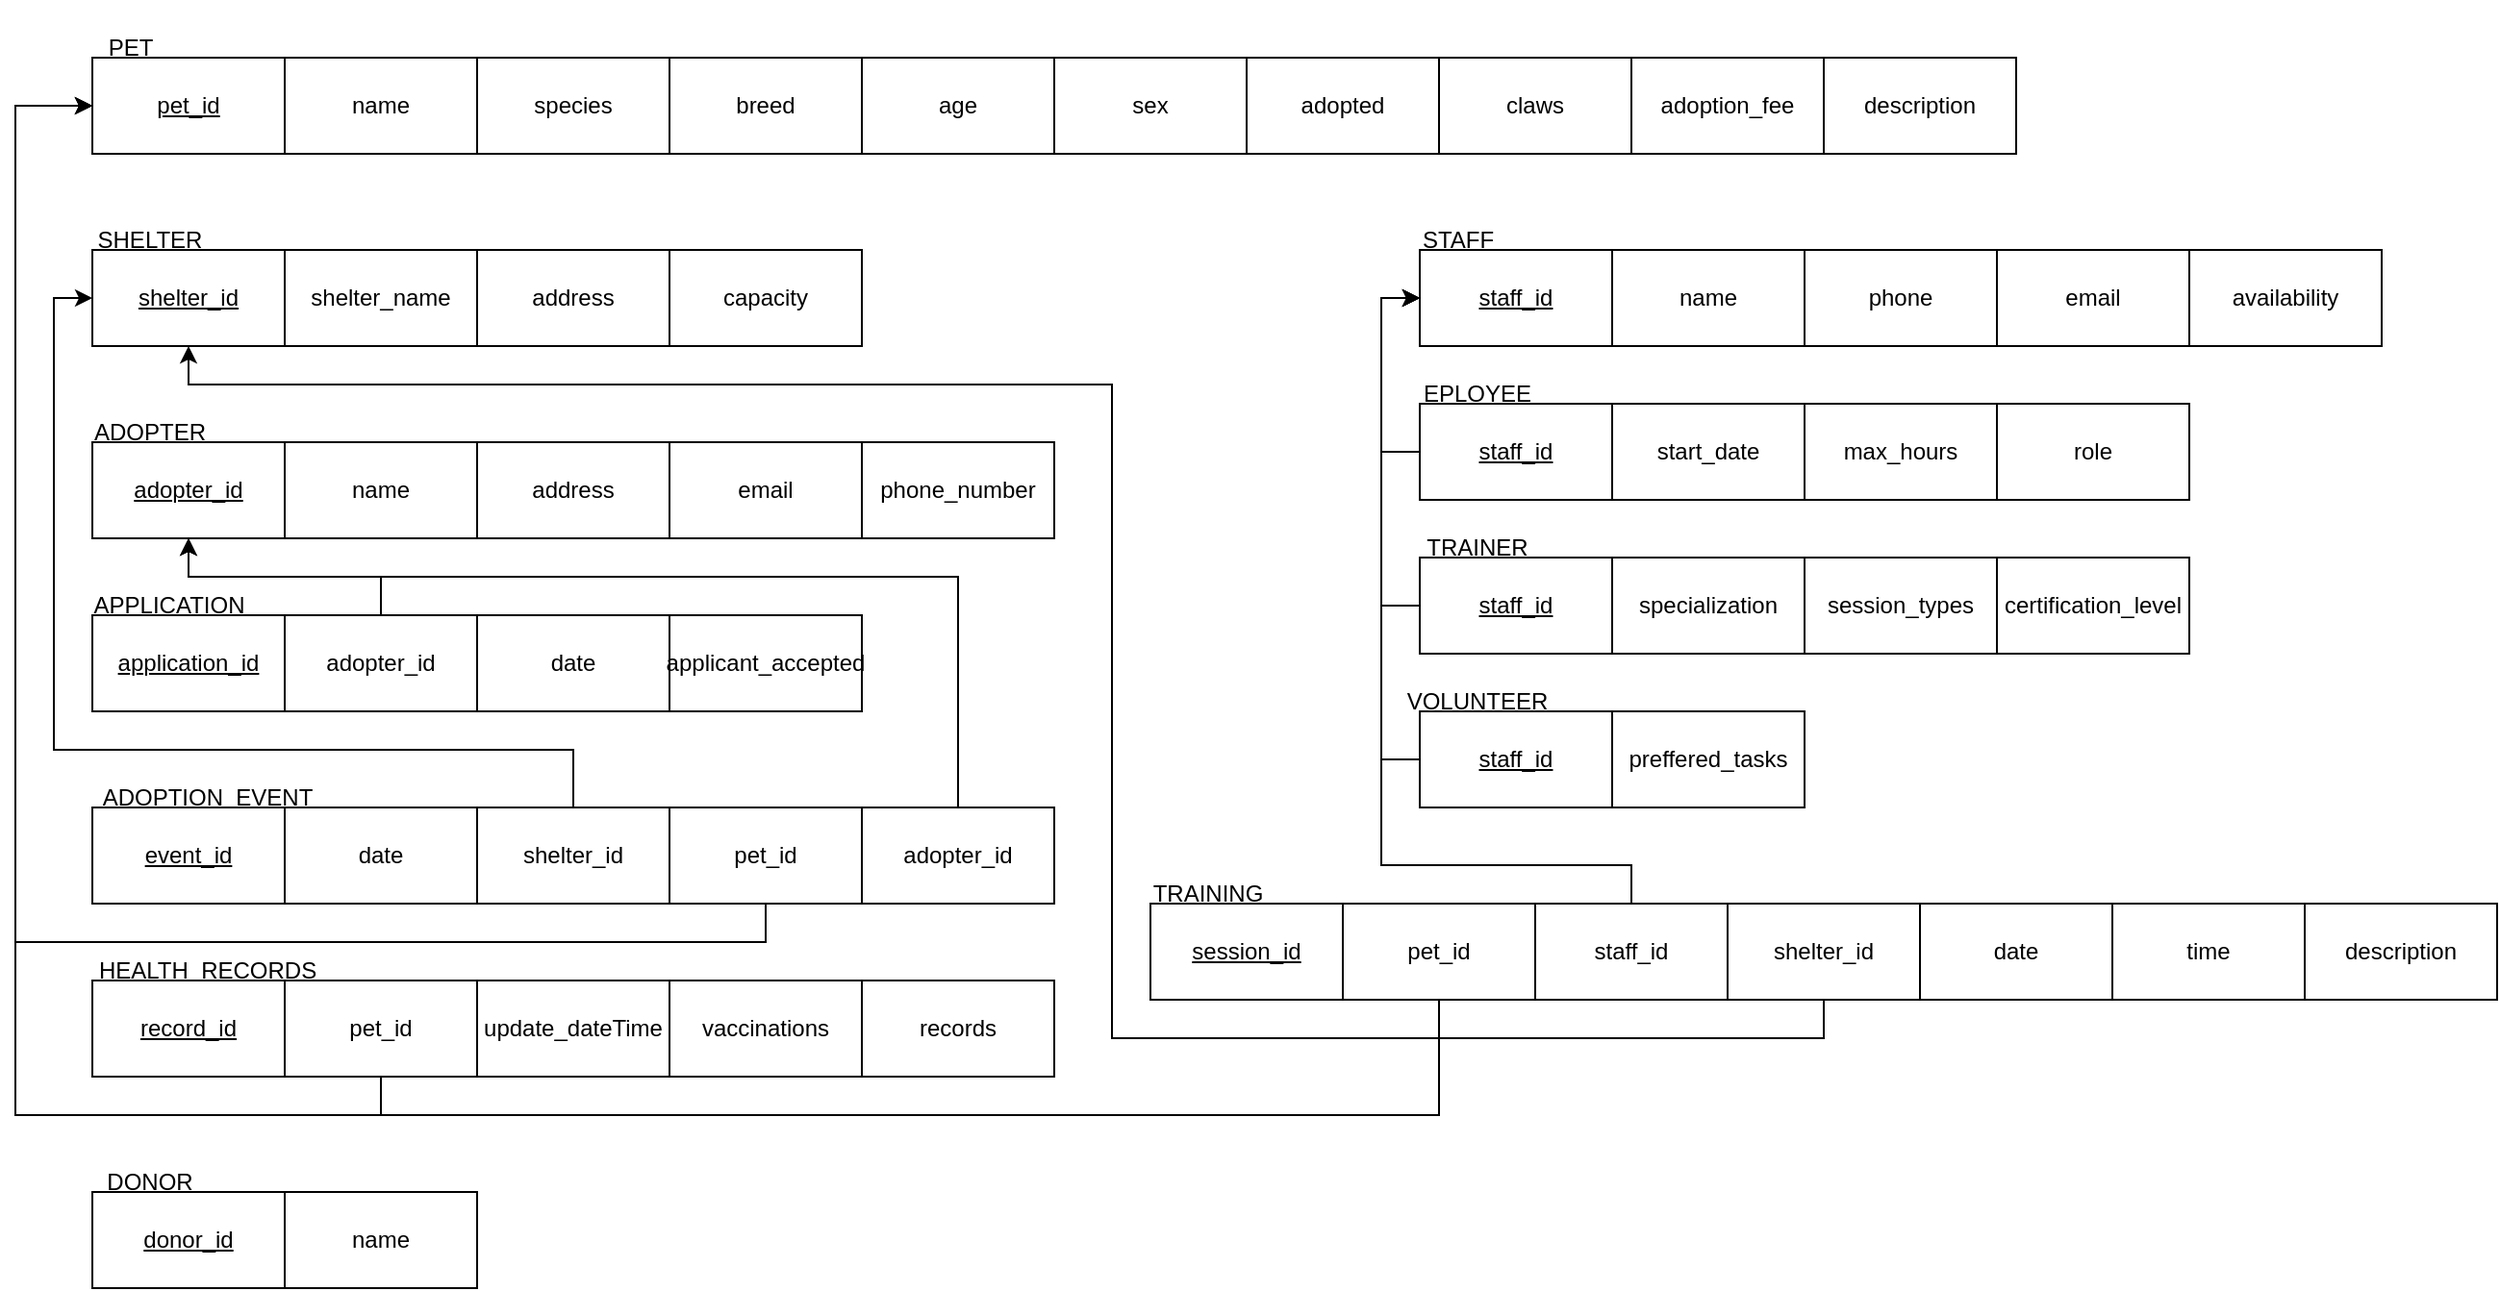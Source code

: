 <mxfile version="25.0.3">
  <diagram id="R2lEEEUBdFMjLlhIrx00" name="Page-1">
    <mxGraphModel dx="1393" dy="788" grid="1" gridSize="10" guides="1" tooltips="1" connect="1" arrows="1" fold="1" page="1" pageScale="1" pageWidth="850" pageHeight="1100" math="0" shadow="0" extFonts="Permanent Marker^https://fonts.googleapis.com/css?family=Permanent+Marker">
      <root>
        <mxCell id="0" />
        <mxCell id="1" parent="0" />
        <mxCell id="XG73KZ5HPYdIXfggcieg-1" value="PET" style="text;html=1;align=center;verticalAlign=middle;whiteSpace=wrap;rounded=0;" vertex="1" parent="1">
          <mxGeometry x="70" y="120" width="120" height="50" as="geometry" />
        </mxCell>
        <mxCell id="XG73KZ5HPYdIXfggcieg-3" value="&lt;u&gt;pet_id&lt;/u&gt;" style="rounded=0;whiteSpace=wrap;html=1;" vertex="1" parent="1">
          <mxGeometry x="110" y="150" width="100" height="50" as="geometry" />
        </mxCell>
        <mxCell id="XG73KZ5HPYdIXfggcieg-4" value="name" style="rounded=0;whiteSpace=wrap;html=1;" vertex="1" parent="1">
          <mxGeometry x="210" y="150" width="100" height="50" as="geometry" />
        </mxCell>
        <mxCell id="XG73KZ5HPYdIXfggcieg-5" value="species" style="rounded=0;whiteSpace=wrap;html=1;" vertex="1" parent="1">
          <mxGeometry x="310" y="150" width="100" height="50" as="geometry" />
        </mxCell>
        <mxCell id="XG73KZ5HPYdIXfggcieg-6" value="breed" style="rounded=0;whiteSpace=wrap;html=1;" vertex="1" parent="1">
          <mxGeometry x="410" y="150" width="100" height="50" as="geometry" />
        </mxCell>
        <mxCell id="XG73KZ5HPYdIXfggcieg-7" value="age" style="rounded=0;whiteSpace=wrap;html=1;" vertex="1" parent="1">
          <mxGeometry x="510" y="150" width="100" height="50" as="geometry" />
        </mxCell>
        <mxCell id="XG73KZ5HPYdIXfggcieg-8" value="sex" style="rounded=0;whiteSpace=wrap;html=1;" vertex="1" parent="1">
          <mxGeometry x="610" y="150" width="100" height="50" as="geometry" />
        </mxCell>
        <mxCell id="XG73KZ5HPYdIXfggcieg-9" value="adopted" style="rounded=0;whiteSpace=wrap;html=1;" vertex="1" parent="1">
          <mxGeometry x="710" y="150" width="100" height="50" as="geometry" />
        </mxCell>
        <mxCell id="XG73KZ5HPYdIXfggcieg-10" value="claws" style="rounded=0;whiteSpace=wrap;html=1;" vertex="1" parent="1">
          <mxGeometry x="810" y="150" width="100" height="50" as="geometry" />
        </mxCell>
        <mxCell id="XG73KZ5HPYdIXfggcieg-11" value="adoption_fee" style="rounded=0;whiteSpace=wrap;html=1;" vertex="1" parent="1">
          <mxGeometry x="910" y="150" width="100" height="50" as="geometry" />
        </mxCell>
        <mxCell id="XG73KZ5HPYdIXfggcieg-12" value="description" style="rounded=0;whiteSpace=wrap;html=1;" vertex="1" parent="1">
          <mxGeometry x="1010" y="150" width="100" height="50" as="geometry" />
        </mxCell>
        <mxCell id="XG73KZ5HPYdIXfggcieg-13" value="SHELTER" style="text;html=1;align=center;verticalAlign=middle;whiteSpace=wrap;rounded=0;" vertex="1" parent="1">
          <mxGeometry x="110" y="230" width="60" height="30" as="geometry" />
        </mxCell>
        <mxCell id="XG73KZ5HPYdIXfggcieg-14" value="&lt;u&gt;shelter_id&lt;/u&gt;" style="rounded=0;whiteSpace=wrap;html=1;" vertex="1" parent="1">
          <mxGeometry x="110" y="250" width="100" height="50" as="geometry" />
        </mxCell>
        <mxCell id="XG73KZ5HPYdIXfggcieg-15" value="shelter_name" style="rounded=0;whiteSpace=wrap;html=1;" vertex="1" parent="1">
          <mxGeometry x="210" y="250" width="100" height="50" as="geometry" />
        </mxCell>
        <mxCell id="XG73KZ5HPYdIXfggcieg-16" value="address" style="rounded=0;whiteSpace=wrap;html=1;" vertex="1" parent="1">
          <mxGeometry x="310" y="250" width="100" height="50" as="geometry" />
        </mxCell>
        <mxCell id="XG73KZ5HPYdIXfggcieg-17" value="capacity" style="rounded=0;whiteSpace=wrap;html=1;" vertex="1" parent="1">
          <mxGeometry x="410" y="250" width="100" height="50" as="geometry" />
        </mxCell>
        <mxCell id="XG73KZ5HPYdIXfggcieg-18" value="ADOPTER" style="text;html=1;align=center;verticalAlign=middle;whiteSpace=wrap;rounded=0;" vertex="1" parent="1">
          <mxGeometry x="110" y="330" width="60" height="30" as="geometry" />
        </mxCell>
        <mxCell id="XG73KZ5HPYdIXfggcieg-19" value="&lt;u&gt;adopter_id&lt;/u&gt;" style="rounded=0;whiteSpace=wrap;html=1;" vertex="1" parent="1">
          <mxGeometry x="110" y="350" width="100" height="50" as="geometry" />
        </mxCell>
        <mxCell id="XG73KZ5HPYdIXfggcieg-20" value="name" style="rounded=0;whiteSpace=wrap;html=1;" vertex="1" parent="1">
          <mxGeometry x="210" y="350" width="100" height="50" as="geometry" />
        </mxCell>
        <mxCell id="XG73KZ5HPYdIXfggcieg-21" value="address" style="rounded=0;whiteSpace=wrap;html=1;" vertex="1" parent="1">
          <mxGeometry x="310" y="350" width="100" height="50" as="geometry" />
        </mxCell>
        <mxCell id="XG73KZ5HPYdIXfggcieg-22" value="email" style="rounded=0;whiteSpace=wrap;html=1;" vertex="1" parent="1">
          <mxGeometry x="410" y="350" width="100" height="50" as="geometry" />
        </mxCell>
        <mxCell id="XG73KZ5HPYdIXfggcieg-23" value="phone_number" style="rounded=0;whiteSpace=wrap;html=1;" vertex="1" parent="1">
          <mxGeometry x="510" y="350" width="100" height="50" as="geometry" />
        </mxCell>
        <mxCell id="XG73KZ5HPYdIXfggcieg-24" value="APPLICATION" style="text;html=1;align=center;verticalAlign=middle;whiteSpace=wrap;rounded=0;" vertex="1" parent="1">
          <mxGeometry x="120" y="420" width="60" height="30" as="geometry" />
        </mxCell>
        <mxCell id="XG73KZ5HPYdIXfggcieg-25" value="&lt;u&gt;application_id&lt;/u&gt;" style="rounded=0;whiteSpace=wrap;html=1;" vertex="1" parent="1">
          <mxGeometry x="110" y="440" width="100" height="50" as="geometry" />
        </mxCell>
        <mxCell id="XG73KZ5HPYdIXfggcieg-82" style="edgeStyle=orthogonalEdgeStyle;rounded=0;orthogonalLoop=1;jettySize=auto;html=1;exitX=0.5;exitY=0;exitDx=0;exitDy=0;entryX=0.5;entryY=1;entryDx=0;entryDy=0;" edge="1" parent="1" source="XG73KZ5HPYdIXfggcieg-26" target="XG73KZ5HPYdIXfggcieg-19">
          <mxGeometry relative="1" as="geometry" />
        </mxCell>
        <mxCell id="XG73KZ5HPYdIXfggcieg-26" value="adopter_id" style="rounded=0;whiteSpace=wrap;html=1;" vertex="1" parent="1">
          <mxGeometry x="210" y="440" width="100" height="50" as="geometry" />
        </mxCell>
        <mxCell id="XG73KZ5HPYdIXfggcieg-27" value="date" style="rounded=0;whiteSpace=wrap;html=1;" vertex="1" parent="1">
          <mxGeometry x="310" y="440" width="100" height="50" as="geometry" />
        </mxCell>
        <mxCell id="XG73KZ5HPYdIXfggcieg-28" value="applicant_accepted" style="rounded=0;whiteSpace=wrap;html=1;" vertex="1" parent="1">
          <mxGeometry x="410" y="440" width="100" height="50" as="geometry" />
        </mxCell>
        <mxCell id="XG73KZ5HPYdIXfggcieg-29" value="DONOR" style="text;html=1;align=center;verticalAlign=middle;whiteSpace=wrap;rounded=0;" vertex="1" parent="1">
          <mxGeometry x="110" y="720" width="60" height="30" as="geometry" />
        </mxCell>
        <mxCell id="XG73KZ5HPYdIXfggcieg-30" value="&lt;u&gt;donor_id&lt;/u&gt;" style="rounded=0;whiteSpace=wrap;html=1;" vertex="1" parent="1">
          <mxGeometry x="110" y="740" width="100" height="50" as="geometry" />
        </mxCell>
        <mxCell id="XG73KZ5HPYdIXfggcieg-31" value="name" style="rounded=0;whiteSpace=wrap;html=1;" vertex="1" parent="1">
          <mxGeometry x="210" y="740" width="100" height="50" as="geometry" />
        </mxCell>
        <mxCell id="XG73KZ5HPYdIXfggcieg-32" value="ADOPTION_EVENT" style="text;html=1;align=center;verticalAlign=middle;whiteSpace=wrap;rounded=0;" vertex="1" parent="1">
          <mxGeometry x="140" y="520" width="60" height="30" as="geometry" />
        </mxCell>
        <mxCell id="XG73KZ5HPYdIXfggcieg-33" value="&lt;u&gt;event_id&lt;/u&gt;" style="rounded=0;whiteSpace=wrap;html=1;" vertex="1" parent="1">
          <mxGeometry x="110" y="540" width="100" height="50" as="geometry" />
        </mxCell>
        <mxCell id="XG73KZ5HPYdIXfggcieg-34" value="date" style="rounded=0;whiteSpace=wrap;html=1;" vertex="1" parent="1">
          <mxGeometry x="210" y="540" width="100" height="50" as="geometry" />
        </mxCell>
        <mxCell id="XG73KZ5HPYdIXfggcieg-79" style="edgeStyle=orthogonalEdgeStyle;rounded=0;orthogonalLoop=1;jettySize=auto;html=1;exitX=0.5;exitY=0;exitDx=0;exitDy=0;entryX=0;entryY=0.5;entryDx=0;entryDy=0;" edge="1" parent="1" source="XG73KZ5HPYdIXfggcieg-35" target="XG73KZ5HPYdIXfggcieg-14">
          <mxGeometry relative="1" as="geometry">
            <Array as="points">
              <mxPoint x="360" y="510" />
              <mxPoint x="90" y="510" />
              <mxPoint x="90" y="275" />
            </Array>
          </mxGeometry>
        </mxCell>
        <mxCell id="XG73KZ5HPYdIXfggcieg-35" value="shelter_id" style="rounded=0;whiteSpace=wrap;html=1;" vertex="1" parent="1">
          <mxGeometry x="310" y="540" width="100" height="50" as="geometry" />
        </mxCell>
        <mxCell id="XG73KZ5HPYdIXfggcieg-78" style="edgeStyle=orthogonalEdgeStyle;rounded=0;orthogonalLoop=1;jettySize=auto;html=1;exitX=0.5;exitY=1;exitDx=0;exitDy=0;entryX=0;entryY=0.5;entryDx=0;entryDy=0;" edge="1" parent="1" source="XG73KZ5HPYdIXfggcieg-36" target="XG73KZ5HPYdIXfggcieg-3">
          <mxGeometry relative="1" as="geometry">
            <Array as="points">
              <mxPoint x="460" y="610" />
              <mxPoint x="70" y="610" />
              <mxPoint x="70" y="175" />
            </Array>
          </mxGeometry>
        </mxCell>
        <mxCell id="XG73KZ5HPYdIXfggcieg-36" value="pet_id" style="rounded=0;whiteSpace=wrap;html=1;" vertex="1" parent="1">
          <mxGeometry x="410" y="540" width="100" height="50" as="geometry" />
        </mxCell>
        <mxCell id="XG73KZ5HPYdIXfggcieg-80" style="edgeStyle=orthogonalEdgeStyle;rounded=0;orthogonalLoop=1;jettySize=auto;html=1;exitX=0.5;exitY=0;exitDx=0;exitDy=0;entryX=0.5;entryY=1;entryDx=0;entryDy=0;" edge="1" parent="1" source="XG73KZ5HPYdIXfggcieg-37" target="XG73KZ5HPYdIXfggcieg-19">
          <mxGeometry relative="1" as="geometry">
            <Array as="points">
              <mxPoint x="560" y="420" />
              <mxPoint x="160" y="420" />
            </Array>
          </mxGeometry>
        </mxCell>
        <mxCell id="XG73KZ5HPYdIXfggcieg-37" value="adopter_id" style="rounded=0;whiteSpace=wrap;html=1;" vertex="1" parent="1">
          <mxGeometry x="510" y="540" width="100" height="50" as="geometry" />
        </mxCell>
        <mxCell id="XG73KZ5HPYdIXfggcieg-38" value="HEALTH_RECORDS" style="text;html=1;align=center;verticalAlign=middle;whiteSpace=wrap;rounded=0;" vertex="1" parent="1">
          <mxGeometry x="140" y="610" width="60" height="30" as="geometry" />
        </mxCell>
        <mxCell id="XG73KZ5HPYdIXfggcieg-39" value="&lt;u&gt;record_id&lt;/u&gt;" style="rounded=0;whiteSpace=wrap;html=1;" vertex="1" parent="1">
          <mxGeometry x="110" y="630" width="100" height="50" as="geometry" />
        </mxCell>
        <mxCell id="XG73KZ5HPYdIXfggcieg-76" style="edgeStyle=orthogonalEdgeStyle;rounded=0;orthogonalLoop=1;jettySize=auto;html=1;exitX=0.5;exitY=1;exitDx=0;exitDy=0;entryX=0;entryY=0.5;entryDx=0;entryDy=0;" edge="1" parent="1" source="XG73KZ5HPYdIXfggcieg-40" target="XG73KZ5HPYdIXfggcieg-3">
          <mxGeometry relative="1" as="geometry">
            <Array as="points">
              <mxPoint x="260" y="700" />
              <mxPoint x="70" y="700" />
              <mxPoint x="70" y="175" />
            </Array>
          </mxGeometry>
        </mxCell>
        <mxCell id="XG73KZ5HPYdIXfggcieg-40" value="pet_id" style="rounded=0;whiteSpace=wrap;html=1;" vertex="1" parent="1">
          <mxGeometry x="210" y="630" width="100" height="50" as="geometry" />
        </mxCell>
        <mxCell id="XG73KZ5HPYdIXfggcieg-41" value="update_dateTime" style="rounded=0;whiteSpace=wrap;html=1;" vertex="1" parent="1">
          <mxGeometry x="310" y="630" width="100" height="50" as="geometry" />
        </mxCell>
        <mxCell id="XG73KZ5HPYdIXfggcieg-42" value="vaccinations" style="rounded=0;whiteSpace=wrap;html=1;" vertex="1" parent="1">
          <mxGeometry x="410" y="630" width="100" height="50" as="geometry" />
        </mxCell>
        <mxCell id="XG73KZ5HPYdIXfggcieg-43" value="records" style="rounded=0;whiteSpace=wrap;html=1;" vertex="1" parent="1">
          <mxGeometry x="510" y="630" width="100" height="50" as="geometry" />
        </mxCell>
        <mxCell id="XG73KZ5HPYdIXfggcieg-44" value="STAFF" style="text;html=1;align=center;verticalAlign=middle;whiteSpace=wrap;rounded=0;" vertex="1" parent="1">
          <mxGeometry x="790" y="230" width="60" height="30" as="geometry" />
        </mxCell>
        <mxCell id="XG73KZ5HPYdIXfggcieg-45" value="&lt;u&gt;staff_id&lt;/u&gt;" style="rounded=0;whiteSpace=wrap;html=1;" vertex="1" parent="1">
          <mxGeometry x="800" y="250" width="100" height="50" as="geometry" />
        </mxCell>
        <mxCell id="XG73KZ5HPYdIXfggcieg-46" value="name" style="rounded=0;whiteSpace=wrap;html=1;" vertex="1" parent="1">
          <mxGeometry x="900" y="250" width="100" height="50" as="geometry" />
        </mxCell>
        <mxCell id="XG73KZ5HPYdIXfggcieg-47" value="phone" style="rounded=0;whiteSpace=wrap;html=1;" vertex="1" parent="1">
          <mxGeometry x="1000" y="250" width="100" height="50" as="geometry" />
        </mxCell>
        <mxCell id="XG73KZ5HPYdIXfggcieg-48" value="email" style="rounded=0;whiteSpace=wrap;html=1;" vertex="1" parent="1">
          <mxGeometry x="1100" y="250" width="100" height="50" as="geometry" />
        </mxCell>
        <mxCell id="XG73KZ5HPYdIXfggcieg-49" value="availability" style="rounded=0;whiteSpace=wrap;html=1;" vertex="1" parent="1">
          <mxGeometry x="1200" y="250" width="100" height="50" as="geometry" />
        </mxCell>
        <mxCell id="XG73KZ5HPYdIXfggcieg-50" value="EPLOYEE" style="text;html=1;align=center;verticalAlign=middle;whiteSpace=wrap;rounded=0;" vertex="1" parent="1">
          <mxGeometry x="800" y="310" width="60" height="30" as="geometry" />
        </mxCell>
        <mxCell id="XG73KZ5HPYdIXfggcieg-71" style="edgeStyle=orthogonalEdgeStyle;rounded=0;orthogonalLoop=1;jettySize=auto;html=1;exitX=0;exitY=0.5;exitDx=0;exitDy=0;entryX=0;entryY=0.5;entryDx=0;entryDy=0;" edge="1" parent="1" source="XG73KZ5HPYdIXfggcieg-51" target="XG73KZ5HPYdIXfggcieg-45">
          <mxGeometry relative="1" as="geometry" />
        </mxCell>
        <mxCell id="XG73KZ5HPYdIXfggcieg-51" value="&lt;u&gt;staff_id&lt;/u&gt;" style="rounded=0;whiteSpace=wrap;html=1;" vertex="1" parent="1">
          <mxGeometry x="800" y="330" width="100" height="50" as="geometry" />
        </mxCell>
        <mxCell id="XG73KZ5HPYdIXfggcieg-52" value="start_date" style="rounded=0;whiteSpace=wrap;html=1;" vertex="1" parent="1">
          <mxGeometry x="900" y="330" width="100" height="50" as="geometry" />
        </mxCell>
        <mxCell id="XG73KZ5HPYdIXfggcieg-53" value="max_hours" style="rounded=0;whiteSpace=wrap;html=1;" vertex="1" parent="1">
          <mxGeometry x="1000" y="330" width="100" height="50" as="geometry" />
        </mxCell>
        <mxCell id="XG73KZ5HPYdIXfggcieg-54" value="role" style="rounded=0;whiteSpace=wrap;html=1;" vertex="1" parent="1">
          <mxGeometry x="1100" y="330" width="100" height="50" as="geometry" />
        </mxCell>
        <mxCell id="XG73KZ5HPYdIXfggcieg-74" style="edgeStyle=orthogonalEdgeStyle;rounded=0;orthogonalLoop=1;jettySize=auto;html=1;exitX=0;exitY=0.5;exitDx=0;exitDy=0;entryX=0;entryY=0.5;entryDx=0;entryDy=0;" edge="1" parent="1" source="XG73KZ5HPYdIXfggcieg-55" target="XG73KZ5HPYdIXfggcieg-45">
          <mxGeometry relative="1" as="geometry" />
        </mxCell>
        <mxCell id="XG73KZ5HPYdIXfggcieg-55" value="&lt;u&gt;staff_id&lt;/u&gt;" style="rounded=0;whiteSpace=wrap;html=1;" vertex="1" parent="1">
          <mxGeometry x="800" y="410" width="100" height="50" as="geometry" />
        </mxCell>
        <mxCell id="XG73KZ5HPYdIXfggcieg-56" value="specialization" style="rounded=0;whiteSpace=wrap;html=1;" vertex="1" parent="1">
          <mxGeometry x="900" y="410" width="100" height="50" as="geometry" />
        </mxCell>
        <mxCell id="XG73KZ5HPYdIXfggcieg-57" value="session_types" style="rounded=0;whiteSpace=wrap;html=1;" vertex="1" parent="1">
          <mxGeometry x="1000" y="410" width="100" height="50" as="geometry" />
        </mxCell>
        <mxCell id="XG73KZ5HPYdIXfggcieg-58" value="certification_level" style="rounded=0;whiteSpace=wrap;html=1;" vertex="1" parent="1">
          <mxGeometry x="1100" y="410" width="100" height="50" as="geometry" />
        </mxCell>
        <mxCell id="XG73KZ5HPYdIXfggcieg-59" value="TRAINER" style="text;html=1;align=center;verticalAlign=middle;whiteSpace=wrap;rounded=0;" vertex="1" parent="1">
          <mxGeometry x="800" y="390" width="60" height="30" as="geometry" />
        </mxCell>
        <mxCell id="XG73KZ5HPYdIXfggcieg-73" style="edgeStyle=orthogonalEdgeStyle;rounded=0;orthogonalLoop=1;jettySize=auto;html=1;exitX=0;exitY=0.5;exitDx=0;exitDy=0;entryX=0;entryY=0.5;entryDx=0;entryDy=0;" edge="1" parent="1" source="XG73KZ5HPYdIXfggcieg-60" target="XG73KZ5HPYdIXfggcieg-45">
          <mxGeometry relative="1" as="geometry" />
        </mxCell>
        <mxCell id="XG73KZ5HPYdIXfggcieg-60" value="&lt;u&gt;staff_id&lt;/u&gt;" style="rounded=0;whiteSpace=wrap;html=1;" vertex="1" parent="1">
          <mxGeometry x="800" y="490" width="100" height="50" as="geometry" />
        </mxCell>
        <mxCell id="XG73KZ5HPYdIXfggcieg-61" value="preffered_tasks" style="rounded=0;whiteSpace=wrap;html=1;" vertex="1" parent="1">
          <mxGeometry x="900" y="490" width="100" height="50" as="geometry" />
        </mxCell>
        <mxCell id="XG73KZ5HPYdIXfggcieg-62" value="VOLUNTEER" style="text;html=1;align=center;verticalAlign=middle;whiteSpace=wrap;rounded=0;" vertex="1" parent="1">
          <mxGeometry x="800" y="470" width="60" height="30" as="geometry" />
        </mxCell>
        <mxCell id="XG73KZ5HPYdIXfggcieg-63" value="&lt;u&gt;session_id&lt;/u&gt;" style="rounded=0;whiteSpace=wrap;html=1;" vertex="1" parent="1">
          <mxGeometry x="660" y="590" width="100" height="50" as="geometry" />
        </mxCell>
        <mxCell id="XG73KZ5HPYdIXfggcieg-83" style="edgeStyle=orthogonalEdgeStyle;rounded=0;orthogonalLoop=1;jettySize=auto;html=1;exitX=0.5;exitY=1;exitDx=0;exitDy=0;entryX=0;entryY=0.5;entryDx=0;entryDy=0;" edge="1" parent="1" source="XG73KZ5HPYdIXfggcieg-64" target="XG73KZ5HPYdIXfggcieg-3">
          <mxGeometry relative="1" as="geometry">
            <Array as="points">
              <mxPoint x="810" y="700" />
              <mxPoint x="70" y="700" />
              <mxPoint x="70" y="175" />
            </Array>
          </mxGeometry>
        </mxCell>
        <mxCell id="XG73KZ5HPYdIXfggcieg-64" value="pet_id" style="rounded=0;whiteSpace=wrap;html=1;" vertex="1" parent="1">
          <mxGeometry x="760" y="590" width="100" height="50" as="geometry" />
        </mxCell>
        <mxCell id="XG73KZ5HPYdIXfggcieg-75" style="edgeStyle=orthogonalEdgeStyle;rounded=0;orthogonalLoop=1;jettySize=auto;html=1;exitX=0.5;exitY=0;exitDx=0;exitDy=0;entryX=0;entryY=0.5;entryDx=0;entryDy=0;" edge="1" parent="1" source="XG73KZ5HPYdIXfggcieg-65" target="XG73KZ5HPYdIXfggcieg-45">
          <mxGeometry relative="1" as="geometry">
            <Array as="points">
              <mxPoint x="910" y="570" />
              <mxPoint x="780" y="570" />
              <mxPoint x="780" y="275" />
            </Array>
          </mxGeometry>
        </mxCell>
        <mxCell id="XG73KZ5HPYdIXfggcieg-65" value="staff_id" style="rounded=0;whiteSpace=wrap;html=1;" vertex="1" parent="1">
          <mxGeometry x="860" y="590" width="100" height="50" as="geometry" />
        </mxCell>
        <mxCell id="XG73KZ5HPYdIXfggcieg-84" style="edgeStyle=orthogonalEdgeStyle;rounded=0;orthogonalLoop=1;jettySize=auto;html=1;exitX=0.5;exitY=1;exitDx=0;exitDy=0;entryX=0.5;entryY=1;entryDx=0;entryDy=0;" edge="1" parent="1" source="XG73KZ5HPYdIXfggcieg-66" target="XG73KZ5HPYdIXfggcieg-14">
          <mxGeometry relative="1" as="geometry">
            <Array as="points">
              <mxPoint x="1010" y="660" />
              <mxPoint x="640" y="660" />
              <mxPoint x="640" y="320" />
              <mxPoint x="160" y="320" />
            </Array>
          </mxGeometry>
        </mxCell>
        <mxCell id="XG73KZ5HPYdIXfggcieg-66" value="shelter_id" style="rounded=0;whiteSpace=wrap;html=1;" vertex="1" parent="1">
          <mxGeometry x="960" y="590" width="100" height="50" as="geometry" />
        </mxCell>
        <mxCell id="XG73KZ5HPYdIXfggcieg-67" value="date" style="rounded=0;whiteSpace=wrap;html=1;" vertex="1" parent="1">
          <mxGeometry x="1060" y="590" width="100" height="50" as="geometry" />
        </mxCell>
        <mxCell id="XG73KZ5HPYdIXfggcieg-68" value="time" style="rounded=0;whiteSpace=wrap;html=1;" vertex="1" parent="1">
          <mxGeometry x="1160" y="590" width="100" height="50" as="geometry" />
        </mxCell>
        <mxCell id="XG73KZ5HPYdIXfggcieg-69" value="description" style="rounded=0;whiteSpace=wrap;html=1;" vertex="1" parent="1">
          <mxGeometry x="1260" y="590" width="100" height="50" as="geometry" />
        </mxCell>
        <mxCell id="XG73KZ5HPYdIXfggcieg-70" value="TRAINING" style="text;html=1;align=center;verticalAlign=middle;whiteSpace=wrap;rounded=0;" vertex="1" parent="1">
          <mxGeometry x="630" y="560" width="120" height="50" as="geometry" />
        </mxCell>
      </root>
    </mxGraphModel>
  </diagram>
</mxfile>
